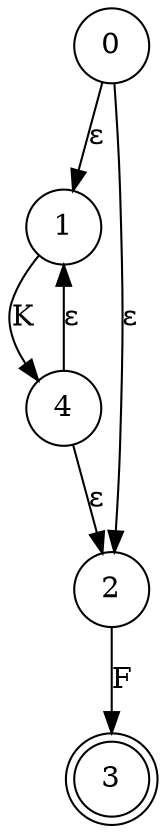 digraph {
	0 [shape=circle]
	0 -> 1 [label="ε"]
	0 -> 2 [label="ε"]
	2 [shape=circle]
	2 -> 3 [label=F]
	3 [shape=doublecircle]
	1 [shape=circle]
	1 -> 4 [label=K]
	4 [shape=circle]
	4 -> 1 [label="ε"]
	4 -> 2 [label="ε"]
}
